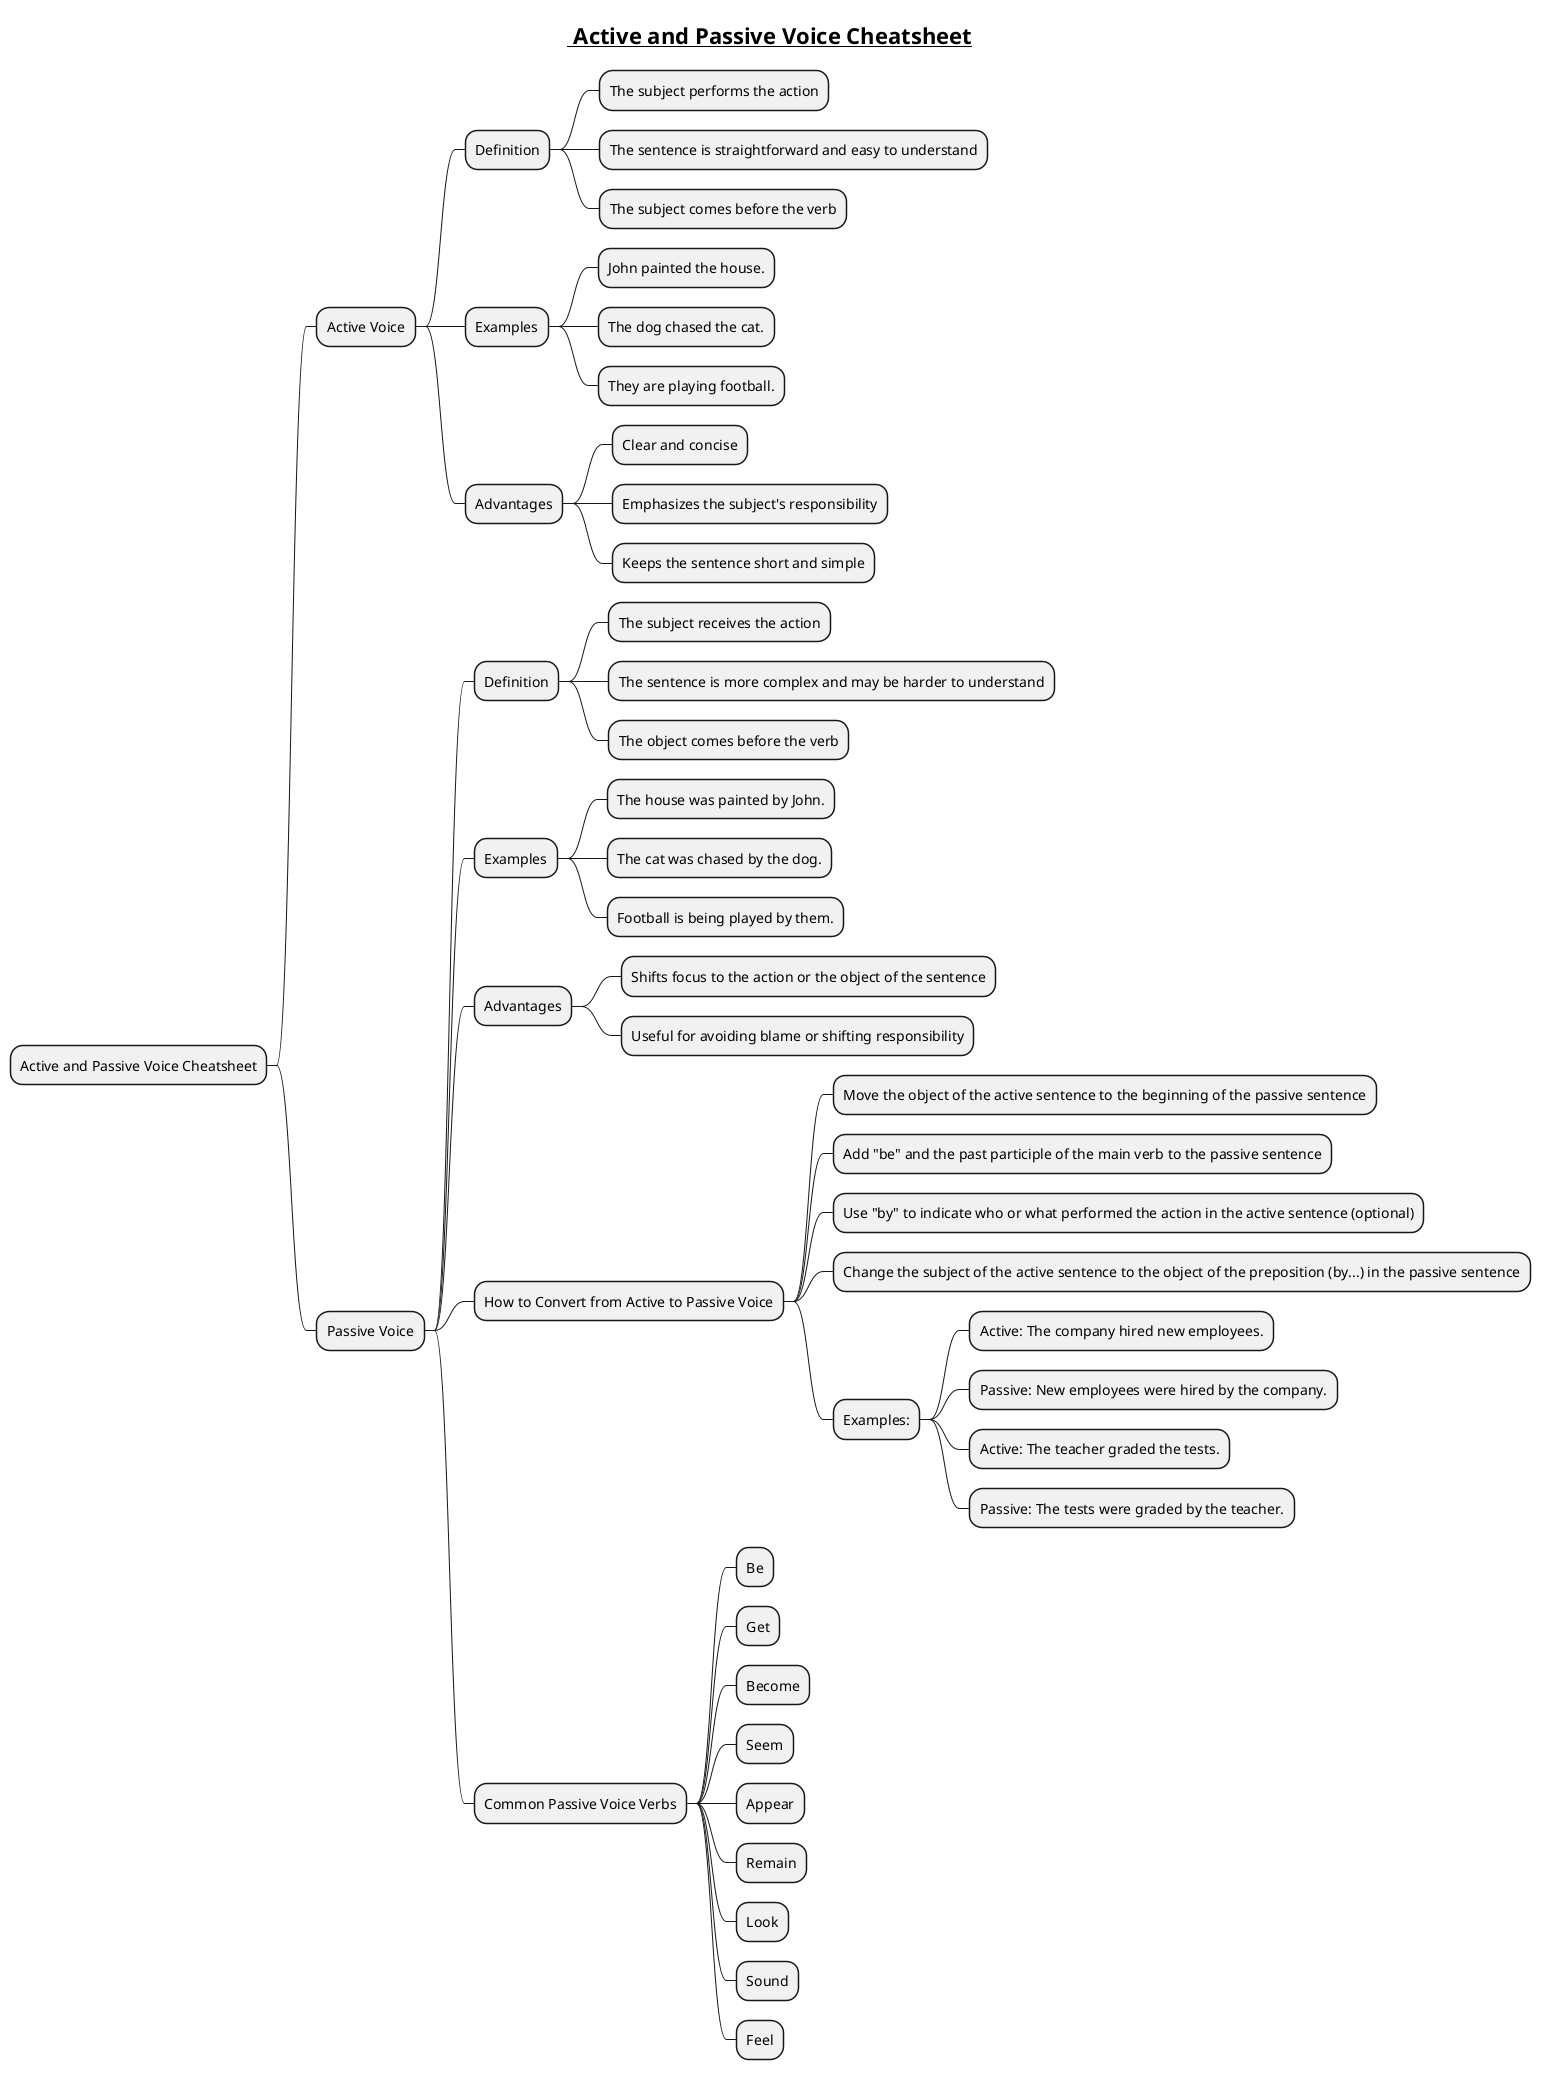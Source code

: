 @startmindmap
title =__ Active and Passive Voice Cheatsheet__

* Active and Passive Voice Cheatsheet
** Active Voice
*** Definition
**** The subject performs the action
**** The sentence is straightforward and easy to understand
**** The subject comes before the verb
*** Examples
**** John painted the house.
**** The dog chased the cat.
**** They are playing football.
*** Advantages
**** Clear and concise
**** Emphasizes the subject's responsibility
**** Keeps the sentence short and simple
** Passive Voice
*** Definition
**** The subject receives the action
**** The sentence is more complex and may be harder to understand
**** The object comes before the verb
*** Examples
**** The house was painted by John.
**** The cat was chased by the dog.
**** Football is being played by them.
*** Advantages
**** Shifts focus to the action or the object of the sentence
**** Useful for avoiding blame or shifting responsibility
*** How to Convert from Active to Passive Voice
**** Move the object of the active sentence to the beginning of the passive sentence
**** Add "be" and the past participle of the main verb to the passive sentence
**** Use "by" to indicate who or what performed the action in the active sentence (optional)
**** Change the subject of the active sentence to the object of the preposition (by...) in the passive sentence
**** Examples:
***** Active: The company hired new employees.
***** Passive: New employees were hired by the company.
***** Active: The teacher graded the tests.
***** Passive: The tests were graded by the teacher.
*** Common Passive Voice Verbs
**** Be
**** Get
**** Become
**** Seem
**** Appear
**** Remain
**** Look
**** Sound
**** Feel
@endmindmap

